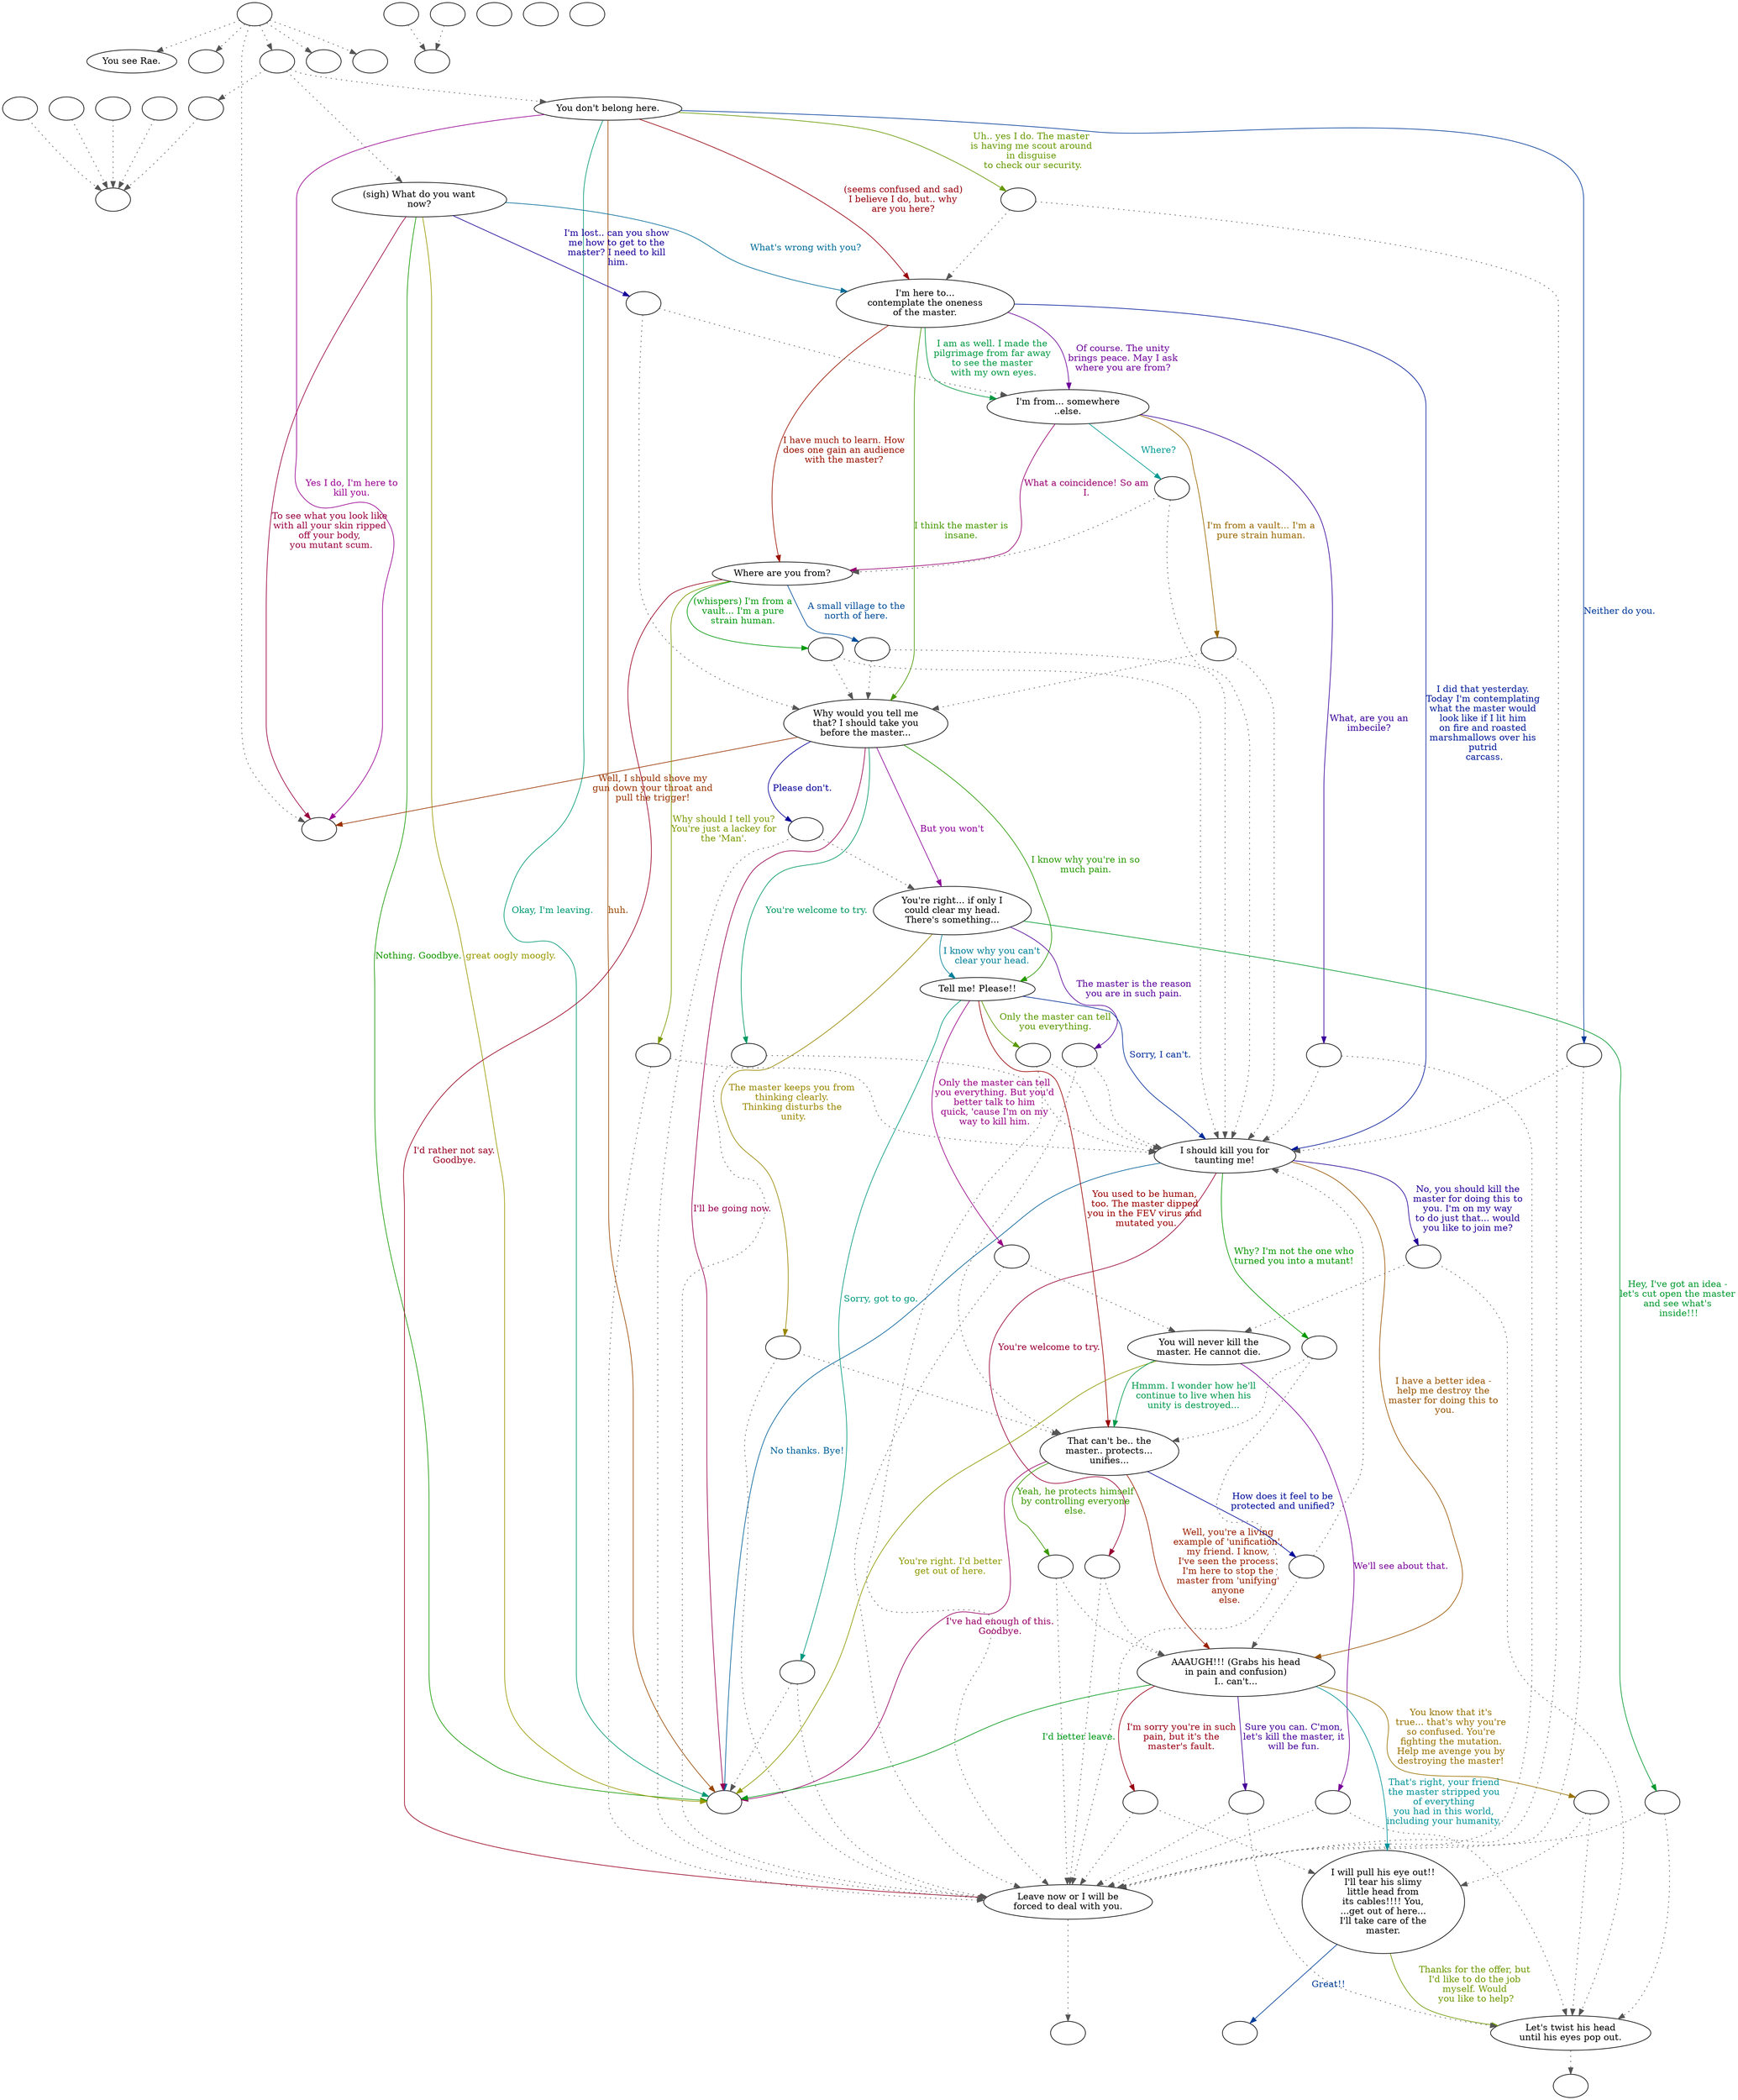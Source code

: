 digraph RAE {
  "start" [style=filled       fillcolor="#FFFFFF"       color="#000000"]
  "start" -> "look_at_p_proc" [style=dotted color="#555555"]
  "start" -> "pickup_p_proc" [style=dotted color="#555555"]
  "start" -> "talk_p_proc" [style=dotted color="#555555"]
  "start" -> "combat" [style=dotted color="#555555"]
  "start" -> "critter_p_proc" [style=dotted color="#555555"]
  "start" -> "destroy_p_proc" [style=dotted color="#555555"]
  "start" [label=""]
  "combat" [style=filled       fillcolor="#FFFFFF"       color="#000000"]
  "combat" [label=""]
  "critter_p_proc" [style=filled       fillcolor="#FFFFFF"       color="#000000"]
  "critter_p_proc" [label=""]
  "pickup_p_proc" [style=filled       fillcolor="#FFFFFF"       color="#000000"]
  "pickup_p_proc" [label=""]
  "talk_p_proc" [style=filled       fillcolor="#FFFFFF"       color="#000000"]
  "talk_p_proc" -> "get_reaction" [style=dotted color="#555555"]
  "talk_p_proc" -> "rae00" [style=dotted color="#555555"]
  "talk_p_proc" -> "rae01" [style=dotted color="#555555"]
  "talk_p_proc" [label=""]
  "destroy_p_proc" [style=filled       fillcolor="#FFFFFF"       color="#000000"]
  "destroy_p_proc" [label=""]
  "look_at_p_proc" [style=filled       fillcolor="#FFFFFF"       color="#000000"]
  "look_at_p_proc" [label="You see Rae."]
  "special_end" [style=filled       fillcolor="#FFFFFF"       color="#000000"]
  "special_end" [label=""]
  "raejoin" [style=filled       fillcolor="#FFFFFF"       color="#000000"]
  "raejoin" [label=""]
  "raetym" [style=filled       fillcolor="#FFFFFF"       color="#000000"]
  "raetym" [label=""]
  "rae00" [style=filled       fillcolor="#FFFFFF"       color="#000000"]
  "rae00" [label="You don't belong here."]
  "rae00" -> "rae02" [label="(seems confused and sad)\nI believe I do, but.. why\nare you here?" color="#99000C" fontcolor="#99000C"]
  "rae00" -> "rae00a" [label="Neither do you." color="#003999" fontcolor="#003999"]
  "rae00" -> "rae00b" [label="Uh.. yes I do. The master\nis having me scout around\nin disguise\n to check our security." color="#659900" fontcolor="#659900"]
  "rae00" -> "combat" [label="Yes I do, I'm here to\nkill you." color="#990092" fontcolor="#990092"]
  "rae00" -> "dialog_end" [label="Okay, I'm leaving." color="#009973" fontcolor="#009973"]
  "rae00" -> "dialog_end" [label="huh." color="#994700" fontcolor="#994700"]
  "rae00a" [style=filled       fillcolor="#FFFFFF"       color="#000000"]
  "rae00a" -> "rae08" [style=dotted color="#555555"]
  "rae00a" -> "rae12" [style=dotted color="#555555"]
  "rae00a" [label=""]
  "rae00b" [style=filled       fillcolor="#FFFFFF"       color="#000000"]
  "rae00b" -> "rae02" [style=dotted color="#555555"]
  "rae00b" -> "rae12" [style=dotted color="#555555"]
  "rae00b" [label=""]
  "rae01" [style=filled       fillcolor="#FFFFFF"       color="#000000"]
  "rae01" [label="(sigh) What do you want\nnow?"]
  "rae01" -> "rae01a" [label="I'm lost.. can you show\nme how to get to the\nmaster? I need to kill\n him." color="#1A0099" fontcolor="#1A0099"]
  "rae01" -> "dialog_end" [label="Nothing. Goodbye." color="#139900" fontcolor="#139900"]
  "rae01" -> "combat" [label="To see what you look like\nwith all your skin ripped\noff your body,\n you mutant scum." color="#99003F" fontcolor="#99003F"]
  "rae01" -> "rae02" [label="What's wrong with you?" color="#006C99" fontcolor="#006C99"]
  "rae01" -> "dialog_end" [label="great oogly moogly." color="#999900" fontcolor="#999900"]
  "rae01a" [style=filled       fillcolor="#FFFFFF"       color="#000000"]
  "rae01a" -> "rae03" [style=dotted color="#555555"]
  "rae01a" -> "rae05" [style=dotted color="#555555"]
  "rae01a" [label=""]
  "rae02" [style=filled       fillcolor="#FFFFFF"       color="#000000"]
  "rae02" [label="I'm here to...\ncontemplate the oneness\nof the master."]
  "rae02" -> "rae03" [label="Of course. The unity\nbrings peace. May I ask\nwhere you are from?" color="#6D0099" fontcolor="#6D0099"]
  "rae02" -> "rae03" [label="I am as well. I made the\npilgrimage from far away\nto see the master\n with my own eyes." color="#009940" fontcolor="#009940"]
  "rae02" -> "rae04" [label="I have much to learn. How\ndoes one gain an audience\nwith the master?" color="#991300" fontcolor="#991300"]
  "rae02" -> "rae08" [label="I did that yesterday.\nToday I'm contemplating\nwhat the master would\nlook like if I lit him\non fire and roasted\nmarshmallows over his\nputrid\n carcass." color="#001999" fontcolor="#001999"]
  "rae02" -> "rae05" [label="I think the master is\ninsane." color="#469900" fontcolor="#469900"]
  "rae03" [style=filled       fillcolor="#FFFFFF"       color="#000000"]
  "rae03" [label="I'm from... somewhere\n..else."]
  "rae03" -> "rae04" [label="What a coincidence! So am\nI." color="#990072" fontcolor="#990072"]
  "rae03" -> "rae03a" [label="Where?" color="#009993" fontcolor="#009993"]
  "rae03" -> "rae03b" [label="I'm from a vault... I'm a\npure strain human." color="#996600" fontcolor="#996600"]
  "rae03" -> "rae03c" [label="What, are you an\nimbecile?" color="#3A0099" fontcolor="#3A0099"]
  "rae03a" [style=filled       fillcolor="#FFFFFF"       color="#000000"]
  "rae03a" -> "rae04" [style=dotted color="#555555"]
  "rae03a" -> "rae08" [style=dotted color="#555555"]
  "rae03a" [label=""]
  "rae03b" [style=filled       fillcolor="#FFFFFF"       color="#000000"]
  "rae03b" -> "rae05" [style=dotted color="#555555"]
  "rae03b" -> "rae08" [style=dotted color="#555555"]
  "rae03b" [label=""]
  "rae03c" [style=filled       fillcolor="#FFFFFF"       color="#000000"]
  "rae03c" -> "rae08" [style=dotted color="#555555"]
  "rae03c" -> "rae12" [style=dotted color="#555555"]
  "rae03c" [label=""]
  "rae04" [style=filled       fillcolor="#FFFFFF"       color="#000000"]
  "rae04" [label="Where are you from?"]
  "rae04" -> "rae04a" [label="(whispers) I'm from a\nvault... I'm a pure\nstrain human." color="#00990D" fontcolor="#00990D"]
  "rae04" -> "rae12" [label="I'd rather not say.\nGoodbye." color="#990020" fontcolor="#990020"]
  "rae04" -> "rae04b" [label="A small village to the\nnorth of here." color="#004C99" fontcolor="#004C99"]
  "rae04" -> "rae04c" [label="Why should I tell you?\nYou're just a lackey for\nthe 'Man'." color="#799900" fontcolor="#799900"]
  "rae04a" [style=filled       fillcolor="#FFFFFF"       color="#000000"]
  "rae04a" -> "rae05" [style=dotted color="#555555"]
  "rae04a" -> "rae08" [style=dotted color="#555555"]
  "rae04a" [label=""]
  "rae04b" [style=filled       fillcolor="#FFFFFF"       color="#000000"]
  "rae04b" -> "rae05" [style=dotted color="#555555"]
  "rae04b" -> "rae08" [style=dotted color="#555555"]
  "rae04b" [label=""]
  "rae04c" [style=filled       fillcolor="#FFFFFF"       color="#000000"]
  "rae04c" -> "rae08" [style=dotted color="#555555"]
  "rae04c" -> "rae12" [style=dotted color="#555555"]
  "rae04c" [label=""]
  "rae05" [style=filled       fillcolor="#FFFFFF"       color="#000000"]
  "rae05" [label="Why would you tell me\nthat? I should take you\nbefore the master..."]
  "rae05" -> "rae06" [label="But you won't" color="#8C0099" fontcolor="#8C0099"]
  "rae05" -> "rae05a" [label="You're welcome to try." color="#009960" fontcolor="#009960"]
  "rae05" -> "combat" [label="Well, I should shove my\ngun down your throat and\npull the trigger!" color="#993300" fontcolor="#993300"]
  "rae05" -> "rae05b" [label="Please don't." color="#060099" fontcolor="#060099"]
  "rae05" -> "rae07" [label="I know why you're in so\nmuch pain." color="#269900" fontcolor="#269900"]
  "rae05" -> "dialog_end" [label="I'll be going now." color="#990053" fontcolor="#990053"]
  "rae05a" [style=filled       fillcolor="#FFFFFF"       color="#000000"]
  "rae05a" -> "rae08" [style=dotted color="#555555"]
  "rae05a" -> "rae12" [style=dotted color="#555555"]
  "rae05a" [label=""]
  "rae05b" [style=filled       fillcolor="#FFFFFF"       color="#000000"]
  "rae05b" -> "rae06" [style=dotted color="#555555"]
  "rae05b" -> "rae12" [style=dotted color="#555555"]
  "rae05b" [label=""]
  "rae06" [style=filled       fillcolor="#FFFFFF"       color="#000000"]
  "rae06" [label="You're right... if only I\ncould clear my head.\nThere's something..."]
  "rae06" -> "rae07" [label="I know why you can't\nclear your head." color="#008099" fontcolor="#008099"]
  "rae06" -> "rae06a" [label="The master keeps you from\nthinking clearly.\nThinking disturbs the\n unity." color="#998600" fontcolor="#998600"]
  "rae06" -> "rae06b" [label="The master is the reason\nyou are in such pain." color="#590099" fontcolor="#590099"]
  "rae06" -> "rae06c" [label="Hey, I've got an idea -\nlet's cut open the master\nand see what's\n inside!!!" color="#00992D" fontcolor="#00992D"]
  "rae06a" [style=filled       fillcolor="#FFFFFF"       color="#000000"]
  "rae06a" -> "rae11" [style=dotted color="#555555"]
  "rae06a" -> "rae12" [style=dotted color="#555555"]
  "rae06a" [label=""]
  "rae06b" [style=filled       fillcolor="#FFFFFF"       color="#000000"]
  "rae06b" -> "rae11" [style=dotted color="#555555"]
  "rae06b" -> "rae08" [style=dotted color="#555555"]
  "rae06b" [label=""]
  "rae06c" [style=filled       fillcolor="#FFFFFF"       color="#000000"]
  "rae06c" -> "rae09" [style=dotted color="#555555"]
  "rae06c" -> "rae12" [style=dotted color="#555555"]
  "rae06c" [label=""]
  "rae07" [style=filled       fillcolor="#FFFFFF"       color="#000000"]
  "rae07" [label="Tell me! Please!!"]
  "rae07" -> "rae11" [label="You used to be human,\ntoo. The master dipped\nyou in the FEV virus and\n mutated you." color="#990000" fontcolor="#990000"]
  "rae07" -> "rae08" [label="Sorry, I can't." color="#002D99" fontcolor="#002D99"]
  "rae07" -> "rae07a" [label="Only the master can tell\nyou everything." color="#599900" fontcolor="#599900"]
  "rae07" -> "rae07b" [label="Only the master can tell\nyou everything. But you'd\nbetter talk to him\nquick, 'cause I'm on my\nway to kill him." color="#990086" fontcolor="#990086"]
  "rae07" -> "rae07c" [label="Sorry, got to go." color="#00997F" fontcolor="#00997F"]
  "rae07a" [style=filled       fillcolor="#FFFFFF"       color="#000000"]
  "rae07a" -> "rae08" [style=dotted color="#555555"]
  "rae07a" -> "rae12" [style=dotted color="#555555"]
  "rae07a" [label=""]
  "rae07b" [style=filled       fillcolor="#FFFFFF"       color="#000000"]
  "rae07b" -> "rae10" [style=dotted color="#555555"]
  "rae07b" -> "rae12" [style=dotted color="#555555"]
  "rae07b" [label=""]
  "rae07c" [style=filled       fillcolor="#FFFFFF"       color="#000000"]
  "rae07c" -> "dialog_end" [style=dotted color="#555555"]
  "rae07c" -> "rae12" [style=dotted color="#555555"]
  "rae07c" [label=""]
  "rae08" [style=filled       fillcolor="#FFFFFF"       color="#000000"]
  "rae08" [label="I should kill you for\ntaunting me!"]
  "rae08" -> "rae13" [label="I have a better idea -\nhelp me destroy the\nmaster for doing this to\n you." color="#995300" fontcolor="#995300"]
  "rae08" -> "rae08a" [label="No, you should kill the\nmaster for doing this to\nyou. I'm on my way\nto do just that... would\nyou like to join me?" color="#260099" fontcolor="#260099"]
  "rae08" -> "rae08b" [label="Why? I'm not the one who\nturned you into a mutant!" color="#079900" fontcolor="#079900"]
  "rae08" -> "rae08c" [label="You're welcome to try." color="#990033" fontcolor="#990033"]
  "rae08" -> "dialog_end" [label="No thanks. Bye!" color="#006099" fontcolor="#006099"]
  "rae08a" [style=filled       fillcolor="#FFFFFF"       color="#000000"]
  "rae08a" -> "rae09" [style=dotted color="#555555"]
  "rae08a" -> "rae10" [style=dotted color="#555555"]
  "rae08a" [label=""]
  "rae08b" [style=filled       fillcolor="#FFFFFF"       color="#000000"]
  "rae08b" -> "rae11" [style=dotted color="#555555"]
  "rae08b" -> "rae12" [style=dotted color="#555555"]
  "rae08b" [label=""]
  "rae08c" [style=filled       fillcolor="#FFFFFF"       color="#000000"]
  "rae08c" -> "rae13" [style=dotted color="#555555"]
  "rae08c" -> "rae12" [style=dotted color="#555555"]
  "rae08c" [label=""]
  "rae09" [style=filled       fillcolor="#FFFFFF"       color="#000000"]
  "rae09" -> "raejoin" [style=dotted color="#555555"]
  "rae09" [label="Let's twist his head\nuntil his eyes pop out."]
  "rae10" [style=filled       fillcolor="#FFFFFF"       color="#000000"]
  "rae10" [label="You will never kill the\nmaster. He cannot die."]
  "rae10" -> "dialog_end" [label="You're right. I'd better\nget out of here." color="#8D9900" fontcolor="#8D9900"]
  "rae10" -> "rae10a" [label="We'll see about that." color="#790099" fontcolor="#790099"]
  "rae10" -> "rae11" [label="Hmmm. I wonder how he'll\ncontinue to live when his\nunity is destroyed..." color="#00994C" fontcolor="#00994C"]
  "rae10a" [style=filled       fillcolor="#FFFFFF"       color="#000000"]
  "rae10a" -> "rae09" [style=dotted color="#555555"]
  "rae10a" -> "rae12" [style=dotted color="#555555"]
  "rae10a" [label=""]
  "rae11" [style=filled       fillcolor="#FFFFFF"       color="#000000"]
  "rae11" [label="That can't be.. the\nmaster.. protects...\nunifies..."]
  "rae11" -> "rae13" [label="Well, you're a living\nexample of 'unification',\nmy friend. I know,\nI've seen the process.\nI'm here to stop the\nmaster from 'unifying'\nanyone\n else." color="#992000" fontcolor="#992000"]
  "rae11" -> "rae11a" [label="How does it feel to be\nprotected and unified?" color="#000D99" fontcolor="#000D99"]
  "rae11" -> "rae11b" [label="Yeah, he protects himself\nby controlling everyone\nelse." color="#3A9900" fontcolor="#3A9900"]
  "rae11" -> "dialog_end" [label="I've had enough of this.\nGoodbye." color="#990066" fontcolor="#990066"]
  "rae11a" [style=filled       fillcolor="#FFFFFF"       color="#000000"]
  "rae11a" -> "rae13" [style=dotted color="#555555"]
  "rae11a" -> "rae08" [style=dotted color="#555555"]
  "rae11a" [label=""]
  "rae11b" [style=filled       fillcolor="#FFFFFF"       color="#000000"]
  "rae11b" -> "rae13" [style=dotted color="#555555"]
  "rae11b" -> "rae12" [style=dotted color="#555555"]
  "rae11b" [label=""]
  "rae12" [style=filled       fillcolor="#FFFFFF"       color="#000000"]
  "rae12" -> "raetym" [style=dotted color="#555555"]
  "rae12" [label="Leave now or I will be\nforced to deal with you."]
  "rae13" [style=filled       fillcolor="#FFFFFF"       color="#000000"]
  "rae13" [label="AAAUGH!!! (Grabs his head\nin pain and confusion)\nI.. can't..."]
  "rae13" -> "rae14" [label="That's right, your friend\nthe master stripped you\nof everything\nyou had in this world,\nincluding your humanity." color="#009399" fontcolor="#009399"]
  "rae13" -> "rae13a" [label="You know that it's\ntrue... that's why you're\nso confused. You're\nfighting the mutation.\nHelp me avenge you by\ndestroying the master!" color="#997200" fontcolor="#997200"]
  "rae13" -> "rae13b" [label="Sure you can. C'mon,\nlet's kill the master, it\nwill be fun." color="#460099" fontcolor="#460099"]
  "rae13" -> "dialog_end" [label="I'd better leave." color="#009919" fontcolor="#009919"]
  "rae13" -> "rae13c" [label="I'm sorry you're in such\npain, but it's the\nmaster's fault." color="#990014" fontcolor="#990014"]
  "rae13a" [style=filled       fillcolor="#FFFFFF"       color="#000000"]
  "rae13a" -> "rae14" [style=dotted color="#555555"]
  "rae13a" -> "rae09" [style=dotted color="#555555"]
  "rae13a" [label=""]
  "rae13b" [style=filled       fillcolor="#FFFFFF"       color="#000000"]
  "rae13b" -> "rae09" [style=dotted color="#555555"]
  "rae13b" -> "rae12" [style=dotted color="#555555"]
  "rae13b" [label=""]
  "rae13c" [style=filled       fillcolor="#FFFFFF"       color="#000000"]
  "rae13c" -> "rae14" [style=dotted color="#555555"]
  "rae13c" -> "rae12" [style=dotted color="#555555"]
  "rae13c" [label=""]
  "rae14" [style=filled       fillcolor="#FFFFFF"       color="#000000"]
  "rae14" [label="I will pull his eye out!!\nI'll tear his slimy\nlittle head from\nits cables!!!! You,\n...get out of here...\nI'll take care of the\nmaster."]
  "rae14" -> "special_end" [label="Great!!" color="#004099" fontcolor="#004099"]
  "rae14" -> "rae09" [label="Thanks for the offer, but\nI'd like to do the job\nmyself. Would\n you like to help?" color="#6D9900" fontcolor="#6D9900"]
  "dialog_end" [style=filled       fillcolor="#FFFFFF"       color="#000000"]
  "dialog_end" [label=""]
  "get_reaction" [style=filled       fillcolor="#FFFFFF"       color="#000000"]
  "get_reaction" -> "ReactToLevel" [style=dotted color="#555555"]
  "get_reaction" [label=""]
  "ReactToLevel" [style=filled       fillcolor="#FFFFFF"       color="#000000"]
  "ReactToLevel" [label=""]
  "LevelToReact" [style=filled       fillcolor="#FFFFFF"       color="#000000"]
  "LevelToReact" [label=""]
  "UpReact" [style=filled       fillcolor="#FFFFFF"       color="#000000"]
  "UpReact" -> "ReactToLevel" [style=dotted color="#555555"]
  "UpReact" [label=""]
  "DownReact" [style=filled       fillcolor="#FFFFFF"       color="#000000"]
  "DownReact" -> "ReactToLevel" [style=dotted color="#555555"]
  "DownReact" [label=""]
  "BottomReact" [style=filled       fillcolor="#FFFFFF"       color="#000000"]
  "BottomReact" [label=""]
  "TopReact" [style=filled       fillcolor="#FFFFFF"       color="#000000"]
  "TopReact" [label=""]
  "BigUpReact" [style=filled       fillcolor="#FFFFFF"       color="#000000"]
  "BigUpReact" -> "ReactToLevel" [style=dotted color="#555555"]
  "BigUpReact" [label=""]
  "BigDownReact" [style=filled       fillcolor="#FFFFFF"       color="#000000"]
  "BigDownReact" -> "ReactToLevel" [style=dotted color="#555555"]
  "BigDownReact" [label=""]
  "UpReactLevel" [style=filled       fillcolor="#FFFFFF"       color="#000000"]
  "UpReactLevel" -> "LevelToReact" [style=dotted color="#555555"]
  "UpReactLevel" [label=""]
  "DownReactLevel" [style=filled       fillcolor="#FFFFFF"       color="#000000"]
  "DownReactLevel" -> "LevelToReact" [style=dotted color="#555555"]
  "DownReactLevel" [label=""]
  "Goodbyes" [style=filled       fillcolor="#FFFFFF"       color="#000000"]
  "Goodbyes" [label=""]
}